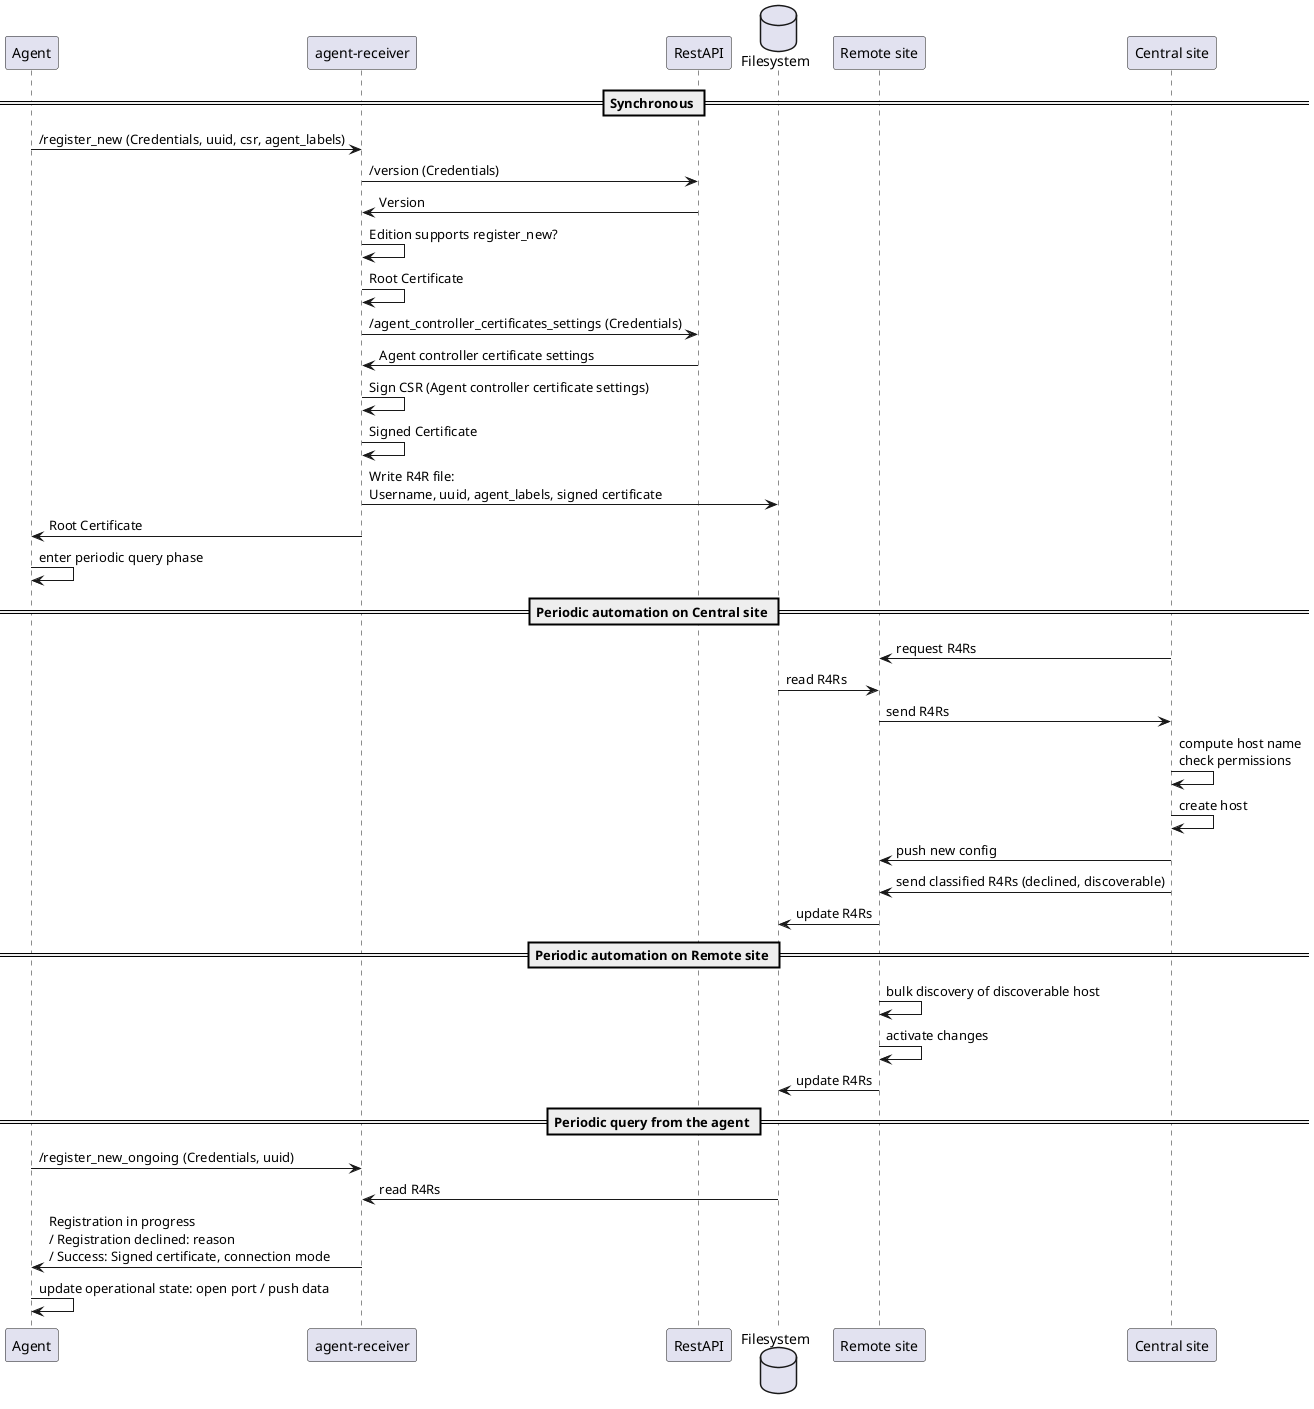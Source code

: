 @startuml autoregistration

participant Agent as agent
participant "agent-receiver" as agent_receiver
participant "RestAPI" as rest_api
database "Filesystem" as fs
participant "Remote site" as remote
participant "Central site" as central

== Synchronous ==

agent -> agent_receiver: /register_new (Credentials, uuid, csr, agent_labels)
agent_receiver -> rest_api: /version (Credentials)
rest_api -> agent_receiver: Version
agent_receiver -> agent_receiver: Edition supports register_new?
agent_receiver -> agent_receiver: Root Certificate
agent_receiver -> rest_api: /agent_controller_certificates_settings (Credentials)
rest_api -> agent_receiver: Agent controller certificate settings
agent_receiver -> agent_receiver: Sign CSR (Agent controller certificate settings)
agent_receiver -> agent_receiver: Signed Certificate
agent_receiver -> fs: Write R4R file:\nUsername, uuid, agent_labels, signed certificate
agent_receiver -> agent: Root Certificate
agent -> agent: enter periodic query phase

== Periodic automation on Central site ==

remote <- central: request R4Rs
fs -> remote: read R4Rs
remote -> central: send R4Rs
central -> central: compute host name\ncheck permissions
central -> central: create host
remote <- central: push new config
remote <- central: send classified R4Rs (declined, discoverable)
fs <- remote: update R4Rs

== Periodic automation on Remote site ==

remote -> remote: bulk discovery of discoverable host
remote -> remote: activate changes
fs <- remote: update R4Rs

== Periodic query from the agent ==
agent -> agent_receiver: /register_new_ongoing (Credentials, uuid)
agent_receiver <- fs: read R4Rs
agent <- agent_receiver: Registration in progress\n/ Registration declined: reason\n/ Success: Signed certificate, connection mode
agent -> agent: update operational state: open port / push data

@enduml
